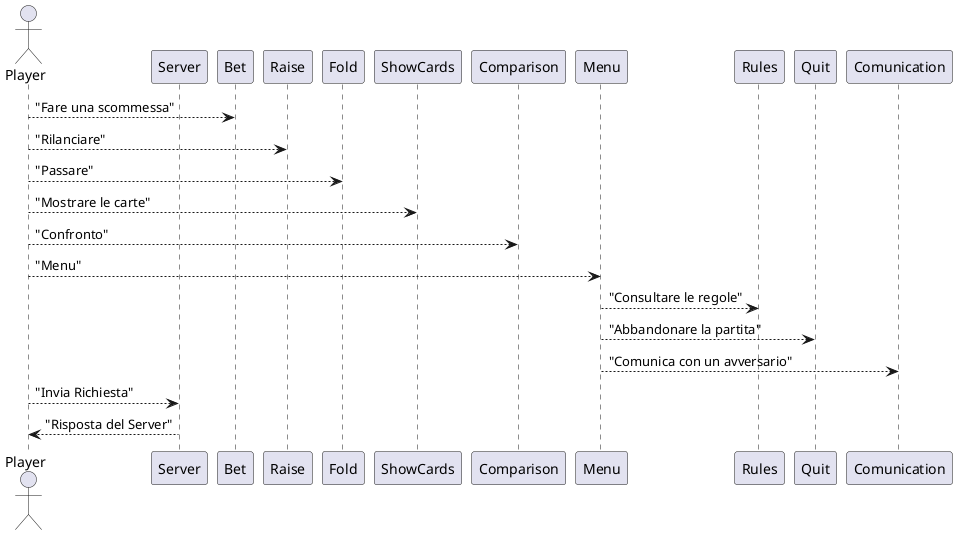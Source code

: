 @startuml Diagramma delle Sequenze client-server
!define SERVER class

actor Player as P
participant Server as S

P --> Bet : "Fare una scommessa"
P --> Raise : "Rilanciare"
P --> Fold : "Passare"
P --> ShowCards : "Mostrare le carte"
P --> Comparison : "Confronto"
P --> Menu : "Menu"

Menu --> Rules : "Consultare le regole"
Menu --> Quit : "Abbandonare la partita"
Menu --> Comunication : "Comunica con un avversario"

P --> S : "Invia Richiesta"
S --> P : "Risposta del Server"

@enduml
